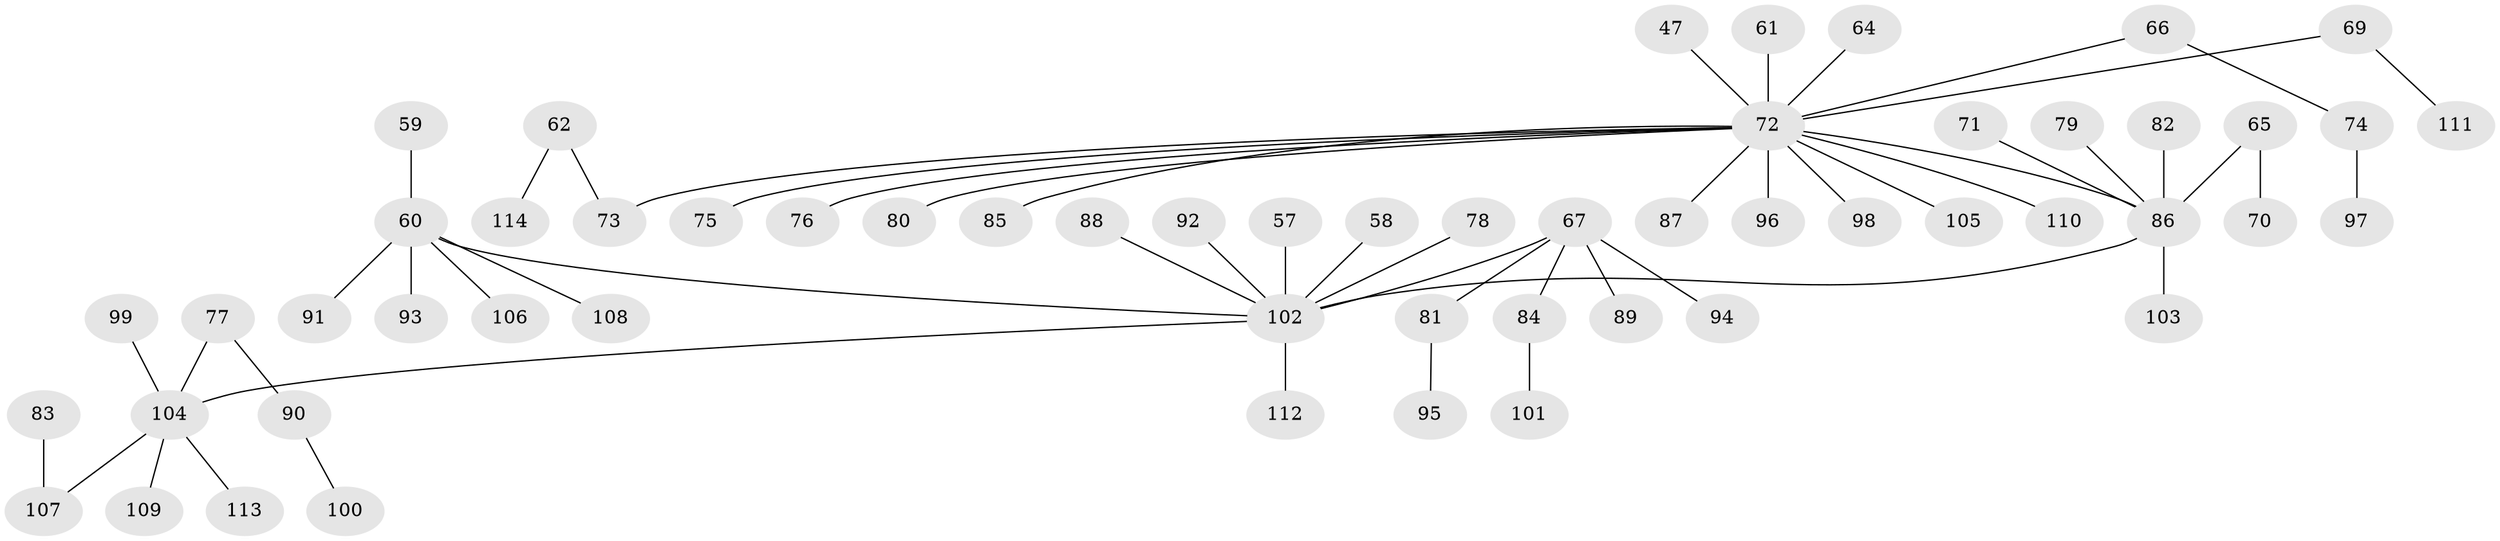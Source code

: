 // original degree distribution, {7: 0.017543859649122806, 2: 0.2894736842105263, 5: 0.03508771929824561, 3: 0.14035087719298245, 6: 0.017543859649122806, 1: 0.47368421052631576, 4: 0.02631578947368421}
// Generated by graph-tools (version 1.1) at 2025/52/03/09/25 04:52:41]
// undirected, 57 vertices, 56 edges
graph export_dot {
graph [start="1"]
  node [color=gray90,style=filled];
  47;
  57;
  58;
  59;
  60 [super="+53"];
  61;
  62;
  64;
  65 [super="+54"];
  66;
  67 [super="+50"];
  69;
  70;
  71;
  72 [super="+32+38+41+15+63+56+17+20+42"];
  73 [super="+21"];
  74;
  75;
  76;
  77;
  78;
  79;
  80;
  81;
  82;
  83;
  84;
  85;
  86 [super="+3+39+16+14"];
  87;
  88;
  89;
  90;
  91;
  92;
  93;
  94;
  95;
  96;
  97;
  98;
  99;
  100;
  101;
  102 [super="+52"];
  103;
  104 [super="+7+68"];
  105;
  106;
  107 [super="+43"];
  108;
  109;
  110;
  111;
  112;
  113;
  114;
  47 -- 72;
  57 -- 102;
  58 -- 102;
  59 -- 60;
  60 -- 108;
  60 -- 91;
  60 -- 102;
  60 -- 106;
  60 -- 93;
  61 -- 72;
  62 -- 114;
  62 -- 73;
  64 -- 72;
  65 -- 86;
  65 -- 70;
  66 -- 74;
  66 -- 72;
  67 -- 89;
  67 -- 94;
  67 -- 81;
  67 -- 84;
  67 -- 102;
  69 -- 111;
  69 -- 72;
  71 -- 86;
  72 -- 80;
  72 -- 76;
  72 -- 98;
  72 -- 75;
  72 -- 86;
  72 -- 87;
  72 -- 96;
  72 -- 105;
  72 -- 73;
  72 -- 110;
  72 -- 85;
  74 -- 97;
  77 -- 90;
  77 -- 104;
  78 -- 102;
  79 -- 86;
  81 -- 95;
  82 -- 86;
  83 -- 107;
  84 -- 101;
  86 -- 103;
  86 -- 102;
  88 -- 102;
  90 -- 100;
  92 -- 102;
  99 -- 104;
  102 -- 104;
  102 -- 112;
  104 -- 113;
  104 -- 109;
  104 -- 107;
}
